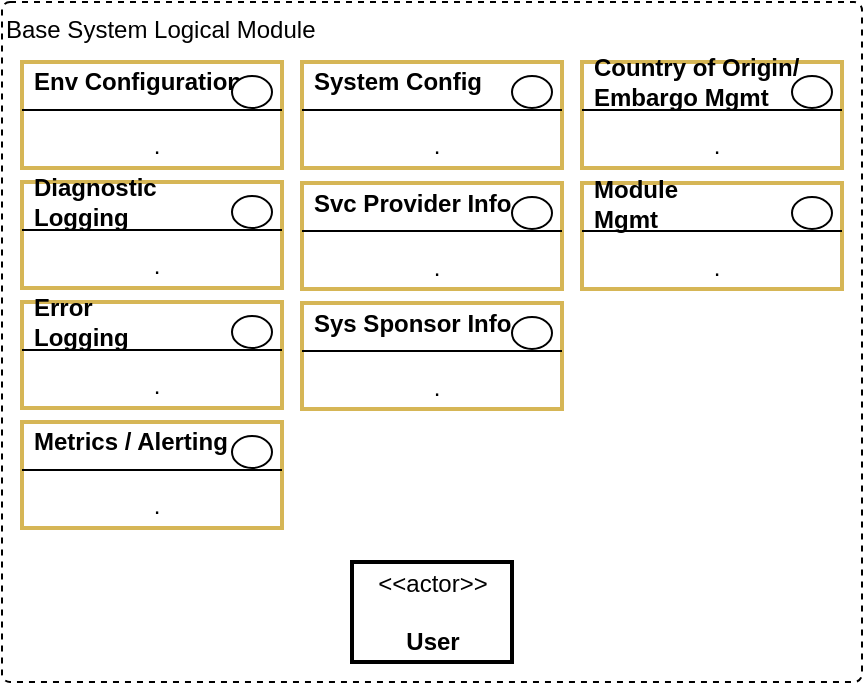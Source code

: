 <mxfile compressed="false" version="20.3.0" type="device">
  <diagram name="Deployment Stakeholders" id="sLQgZ1sIVFAuEDhIooa6">
    <mxGraphModel dx="782" dy="517" grid="1" gridSize="10" guides="1" tooltips="1" connect="1" arrows="1" fold="1" page="1" pageScale="1" pageWidth="827" pageHeight="1169" math="0" shadow="0">
      <root>
        <mxCell id="ENI0PkMuO0fjYYb_z47d-0" />
        <mxCell id="ENI0PkMuO0fjYYb_z47d-1" parent="ENI0PkMuO0fjYYb_z47d-0" />
        <mxCell id="ENI0PkMuO0fjYYb_z47d-4" value="Base System Logical Module" style="rounded=1;whiteSpace=wrap;html=1;strokeWidth=1;fillColor=none;dashed=1;absoluteArcSize=1;arcSize=8;container=1;collapsible=0;recursiveResize=0;align=left;verticalAlign=top;" parent="ENI0PkMuO0fjYYb_z47d-1" vertex="1">
          <mxGeometry x="120" y="130" width="430" height="340" as="geometry" />
        </mxCell>
        <mxCell id="ENI0PkMuO0fjYYb_z47d-5" value="" style="fontStyle=1;align=center;verticalAlign=top;childLayout=stackLayout;horizontal=1;horizontalStack=0;resizeParent=1;resizeParentMax=0;resizeLast=0;marginBottom=0;strokeColor=#d6b656;strokeWidth=2;fillColor=none;" parent="ENI0PkMuO0fjYYb_z47d-4" vertex="1">
          <mxGeometry x="10" y="90" width="130" height="53" as="geometry" />
        </mxCell>
        <mxCell id="ENI0PkMuO0fjYYb_z47d-6" value="Diagnostic &lt;br&gt;Logging" style="html=1;align=left;spacingLeft=4;verticalAlign=middle;strokeColor=none;fillColor=none;fontStyle=1" parent="ENI0PkMuO0fjYYb_z47d-5" vertex="1">
          <mxGeometry width="130" height="20" as="geometry" />
        </mxCell>
        <mxCell id="ENI0PkMuO0fjYYb_z47d-7" value="" style="shape=ellipse;" parent="ENI0PkMuO0fjYYb_z47d-6" vertex="1">
          <mxGeometry x="1" width="20" height="16" relative="1" as="geometry">
            <mxPoint x="-25" y="7" as="offset" />
          </mxGeometry>
        </mxCell>
        <mxCell id="ENI0PkMuO0fjYYb_z47d-8" value="" style="line;strokeWidth=1;fillColor=none;align=left;verticalAlign=middle;spacingTop=-1;spacingLeft=3;spacingRight=3;rotatable=0;labelPosition=right;points=[];portConstraint=eastwest;" parent="ENI0PkMuO0fjYYb_z47d-5" vertex="1">
          <mxGeometry y="20" width="130" height="8" as="geometry" />
        </mxCell>
        <mxCell id="ENI0PkMuO0fjYYb_z47d-9" value="." style="html=1;align=center;spacingLeft=4;verticalAlign=top;strokeColor=none;fillColor=none;" parent="ENI0PkMuO0fjYYb_z47d-5" vertex="1">
          <mxGeometry y="28" width="130" height="25" as="geometry" />
        </mxCell>
        <mxCell id="ENI0PkMuO0fjYYb_z47d-10" value="&amp;lt;&amp;lt;actor&amp;gt;&amp;gt;&lt;br&gt;&lt;br&gt;&lt;b&gt;User&lt;/b&gt;" style="text;html=1;align=center;verticalAlign=middle;dashed=0;strokeColor=#000000;strokeWidth=2;" parent="ENI0PkMuO0fjYYb_z47d-4" vertex="1">
          <mxGeometry x="175" y="280" width="80" height="50" as="geometry" />
        </mxCell>
        <mxCell id="ENI0PkMuO0fjYYb_z47d-11" value="" style="fontStyle=1;align=center;verticalAlign=top;childLayout=stackLayout;horizontal=1;horizontalStack=0;resizeParent=1;resizeParentMax=0;resizeLast=0;marginBottom=0;strokeColor=#d6b656;strokeWidth=2;fillColor=none;" parent="ENI0PkMuO0fjYYb_z47d-4" vertex="1">
          <mxGeometry x="10" y="150" width="130" height="53" as="geometry" />
        </mxCell>
        <mxCell id="ENI0PkMuO0fjYYb_z47d-12" value="Error &lt;br&gt;Logging" style="html=1;align=left;spacingLeft=4;verticalAlign=middle;strokeColor=none;fillColor=none;fontStyle=1" parent="ENI0PkMuO0fjYYb_z47d-11" vertex="1">
          <mxGeometry width="130" height="20" as="geometry" />
        </mxCell>
        <mxCell id="ENI0PkMuO0fjYYb_z47d-13" value="" style="shape=ellipse;" parent="ENI0PkMuO0fjYYb_z47d-12" vertex="1">
          <mxGeometry x="1" width="20" height="16" relative="1" as="geometry">
            <mxPoint x="-25" y="7" as="offset" />
          </mxGeometry>
        </mxCell>
        <mxCell id="ENI0PkMuO0fjYYb_z47d-14" value="" style="line;strokeWidth=1;fillColor=none;align=left;verticalAlign=middle;spacingTop=-1;spacingLeft=3;spacingRight=3;rotatable=0;labelPosition=right;points=[];portConstraint=eastwest;" parent="ENI0PkMuO0fjYYb_z47d-11" vertex="1">
          <mxGeometry y="20" width="130" height="8" as="geometry" />
        </mxCell>
        <mxCell id="ENI0PkMuO0fjYYb_z47d-15" value="." style="html=1;align=center;spacingLeft=4;verticalAlign=top;strokeColor=none;fillColor=none;" parent="ENI0PkMuO0fjYYb_z47d-11" vertex="1">
          <mxGeometry y="28" width="130" height="25" as="geometry" />
        </mxCell>
        <mxCell id="ENI0PkMuO0fjYYb_z47d-21" value="" style="fontStyle=1;align=center;verticalAlign=top;childLayout=stackLayout;horizontal=1;horizontalStack=0;resizeParent=1;resizeParentMax=0;resizeLast=0;marginBottom=0;strokeColor=#d6b656;strokeWidth=2;fillColor=none;" parent="ENI0PkMuO0fjYYb_z47d-4" vertex="1">
          <mxGeometry x="150" y="30" width="130" height="53" as="geometry" />
        </mxCell>
        <mxCell id="ENI0PkMuO0fjYYb_z47d-22" value="System Config" style="html=1;align=left;spacingLeft=4;verticalAlign=middle;strokeColor=none;fillColor=none;fontStyle=1" parent="ENI0PkMuO0fjYYb_z47d-21" vertex="1">
          <mxGeometry width="130" height="20" as="geometry" />
        </mxCell>
        <mxCell id="ENI0PkMuO0fjYYb_z47d-23" value="" style="shape=ellipse;" parent="ENI0PkMuO0fjYYb_z47d-22" vertex="1">
          <mxGeometry x="1" width="20" height="16" relative="1" as="geometry">
            <mxPoint x="-25" y="7" as="offset" />
          </mxGeometry>
        </mxCell>
        <mxCell id="ENI0PkMuO0fjYYb_z47d-24" value="" style="line;strokeWidth=1;fillColor=none;align=left;verticalAlign=middle;spacingTop=-1;spacingLeft=3;spacingRight=3;rotatable=0;labelPosition=right;points=[];portConstraint=eastwest;" parent="ENI0PkMuO0fjYYb_z47d-21" vertex="1">
          <mxGeometry y="20" width="130" height="8" as="geometry" />
        </mxCell>
        <mxCell id="ENI0PkMuO0fjYYb_z47d-25" value="." style="html=1;align=center;spacingLeft=4;verticalAlign=top;strokeColor=none;fillColor=none;" parent="ENI0PkMuO0fjYYb_z47d-21" vertex="1">
          <mxGeometry y="28" width="130" height="25" as="geometry" />
        </mxCell>
        <mxCell id="ENI0PkMuO0fjYYb_z47d-26" value="" style="fontStyle=1;align=center;verticalAlign=top;childLayout=stackLayout;horizontal=1;horizontalStack=0;resizeParent=1;resizeParentMax=0;resizeLast=0;marginBottom=0;strokeColor=#d6b656;strokeWidth=2;fillColor=none;" parent="ENI0PkMuO0fjYYb_z47d-4" vertex="1">
          <mxGeometry x="150" y="150.5" width="130" height="53" as="geometry" />
        </mxCell>
        <mxCell id="ENI0PkMuO0fjYYb_z47d-27" value="Sys Sponsor Info" style="html=1;align=left;spacingLeft=4;verticalAlign=middle;strokeColor=none;fillColor=none;fontStyle=1" parent="ENI0PkMuO0fjYYb_z47d-26" vertex="1">
          <mxGeometry width="130" height="20" as="geometry" />
        </mxCell>
        <mxCell id="ENI0PkMuO0fjYYb_z47d-28" value="" style="shape=ellipse;" parent="ENI0PkMuO0fjYYb_z47d-27" vertex="1">
          <mxGeometry x="1" width="20" height="16" relative="1" as="geometry">
            <mxPoint x="-25" y="7" as="offset" />
          </mxGeometry>
        </mxCell>
        <mxCell id="ENI0PkMuO0fjYYb_z47d-29" value="" style="line;strokeWidth=1;fillColor=none;align=left;verticalAlign=middle;spacingTop=-1;spacingLeft=3;spacingRight=3;rotatable=0;labelPosition=right;points=[];portConstraint=eastwest;" parent="ENI0PkMuO0fjYYb_z47d-26" vertex="1">
          <mxGeometry y="20" width="130" height="8" as="geometry" />
        </mxCell>
        <mxCell id="ENI0PkMuO0fjYYb_z47d-30" value="." style="html=1;align=center;spacingLeft=4;verticalAlign=top;strokeColor=none;fillColor=none;" parent="ENI0PkMuO0fjYYb_z47d-26" vertex="1">
          <mxGeometry y="28" width="130" height="25" as="geometry" />
        </mxCell>
        <mxCell id="ENI0PkMuO0fjYYb_z47d-31" value="" style="fontStyle=1;align=center;verticalAlign=top;childLayout=stackLayout;horizontal=1;horizontalStack=0;resizeParent=1;resizeParentMax=0;resizeLast=0;marginBottom=0;strokeColor=#d6b656;strokeWidth=2;fillColor=none;" parent="ENI0PkMuO0fjYYb_z47d-4" vertex="1">
          <mxGeometry x="10" y="30" width="130" height="53" as="geometry" />
        </mxCell>
        <mxCell id="ENI0PkMuO0fjYYb_z47d-32" value="Env Configuration" style="html=1;align=left;spacingLeft=4;verticalAlign=middle;strokeColor=none;fillColor=none;fontStyle=1" parent="ENI0PkMuO0fjYYb_z47d-31" vertex="1">
          <mxGeometry width="130" height="20" as="geometry" />
        </mxCell>
        <mxCell id="ENI0PkMuO0fjYYb_z47d-33" value="" style="shape=ellipse;" parent="ENI0PkMuO0fjYYb_z47d-32" vertex="1">
          <mxGeometry x="1" width="20" height="16" relative="1" as="geometry">
            <mxPoint x="-25" y="7" as="offset" />
          </mxGeometry>
        </mxCell>
        <mxCell id="ENI0PkMuO0fjYYb_z47d-34" value="" style="line;strokeWidth=1;fillColor=none;align=left;verticalAlign=middle;spacingTop=-1;spacingLeft=3;spacingRight=3;rotatable=0;labelPosition=right;points=[];portConstraint=eastwest;" parent="ENI0PkMuO0fjYYb_z47d-31" vertex="1">
          <mxGeometry y="20" width="130" height="8" as="geometry" />
        </mxCell>
        <mxCell id="ENI0PkMuO0fjYYb_z47d-35" value="." style="html=1;align=center;spacingLeft=4;verticalAlign=top;strokeColor=none;fillColor=none;" parent="ENI0PkMuO0fjYYb_z47d-31" vertex="1">
          <mxGeometry y="28" width="130" height="25" as="geometry" />
        </mxCell>
        <mxCell id="ENI0PkMuO0fjYYb_z47d-36" value="" style="fontStyle=1;align=center;verticalAlign=top;childLayout=stackLayout;horizontal=1;horizontalStack=0;resizeParent=1;resizeParentMax=0;resizeLast=0;marginBottom=0;strokeColor=#d6b656;strokeWidth=2;fillColor=none;" parent="ENI0PkMuO0fjYYb_z47d-4" vertex="1">
          <mxGeometry x="150" y="90.5" width="130" height="53" as="geometry" />
        </mxCell>
        <mxCell id="ENI0PkMuO0fjYYb_z47d-37" value="Svc Provider Info" style="html=1;align=left;spacingLeft=4;verticalAlign=middle;strokeColor=none;fillColor=none;fontStyle=1" parent="ENI0PkMuO0fjYYb_z47d-36" vertex="1">
          <mxGeometry width="130" height="20" as="geometry" />
        </mxCell>
        <mxCell id="ENI0PkMuO0fjYYb_z47d-38" value="" style="shape=ellipse;" parent="ENI0PkMuO0fjYYb_z47d-37" vertex="1">
          <mxGeometry x="1" width="20" height="16" relative="1" as="geometry">
            <mxPoint x="-25" y="7" as="offset" />
          </mxGeometry>
        </mxCell>
        <mxCell id="ENI0PkMuO0fjYYb_z47d-39" value="" style="line;strokeWidth=1;fillColor=none;align=left;verticalAlign=middle;spacingTop=-1;spacingLeft=3;spacingRight=3;rotatable=0;labelPosition=right;points=[];portConstraint=eastwest;" parent="ENI0PkMuO0fjYYb_z47d-36" vertex="1">
          <mxGeometry y="20" width="130" height="8" as="geometry" />
        </mxCell>
        <mxCell id="ENI0PkMuO0fjYYb_z47d-40" value="." style="html=1;align=center;spacingLeft=4;verticalAlign=top;strokeColor=none;fillColor=none;" parent="ENI0PkMuO0fjYYb_z47d-36" vertex="1">
          <mxGeometry y="28" width="130" height="25" as="geometry" />
        </mxCell>
        <mxCell id="ENI0PkMuO0fjYYb_z47d-81" value="" style="fontStyle=1;align=center;verticalAlign=top;childLayout=stackLayout;horizontal=1;horizontalStack=0;resizeParent=1;resizeParentMax=0;resizeLast=0;marginBottom=0;strokeColor=#d6b656;strokeWidth=2;fillColor=none;" parent="ENI0PkMuO0fjYYb_z47d-4" vertex="1">
          <mxGeometry x="290" y="30" width="130" height="53" as="geometry" />
        </mxCell>
        <mxCell id="ENI0PkMuO0fjYYb_z47d-82" value="Country of Origin/&lt;br&gt;Embargo Mgmt" style="html=1;align=left;spacingLeft=4;verticalAlign=middle;strokeColor=none;fillColor=none;fontStyle=1" parent="ENI0PkMuO0fjYYb_z47d-81" vertex="1">
          <mxGeometry width="130" height="20" as="geometry" />
        </mxCell>
        <mxCell id="ENI0PkMuO0fjYYb_z47d-83" value="" style="shape=ellipse;" parent="ENI0PkMuO0fjYYb_z47d-82" vertex="1">
          <mxGeometry x="1" width="20" height="16" relative="1" as="geometry">
            <mxPoint x="-25" y="7" as="offset" />
          </mxGeometry>
        </mxCell>
        <mxCell id="ENI0PkMuO0fjYYb_z47d-84" value="" style="line;strokeWidth=1;fillColor=none;align=left;verticalAlign=middle;spacingTop=-1;spacingLeft=3;spacingRight=3;rotatable=0;labelPosition=right;points=[];portConstraint=eastwest;" parent="ENI0PkMuO0fjYYb_z47d-81" vertex="1">
          <mxGeometry y="20" width="130" height="8" as="geometry" />
        </mxCell>
        <mxCell id="ENI0PkMuO0fjYYb_z47d-85" value="." style="html=1;align=center;spacingLeft=4;verticalAlign=top;strokeColor=none;fillColor=none;" parent="ENI0PkMuO0fjYYb_z47d-81" vertex="1">
          <mxGeometry y="28" width="130" height="25" as="geometry" />
        </mxCell>
        <mxCell id="ENI0PkMuO0fjYYb_z47d-86" value="" style="fontStyle=1;align=center;verticalAlign=top;childLayout=stackLayout;horizontal=1;horizontalStack=0;resizeParent=1;resizeParentMax=0;resizeLast=0;marginBottom=0;strokeColor=#d6b656;strokeWidth=2;fillColor=none;" parent="ENI0PkMuO0fjYYb_z47d-4" vertex="1">
          <mxGeometry x="290" y="90.5" width="130" height="53" as="geometry" />
        </mxCell>
        <mxCell id="ENI0PkMuO0fjYYb_z47d-87" value="Module &lt;br&gt;Mgmt" style="html=1;align=left;spacingLeft=4;verticalAlign=middle;strokeColor=none;fillColor=none;fontStyle=1" parent="ENI0PkMuO0fjYYb_z47d-86" vertex="1">
          <mxGeometry width="130" height="20" as="geometry" />
        </mxCell>
        <mxCell id="ENI0PkMuO0fjYYb_z47d-88" value="" style="shape=ellipse;" parent="ENI0PkMuO0fjYYb_z47d-87" vertex="1">
          <mxGeometry x="1" width="20" height="16" relative="1" as="geometry">
            <mxPoint x="-25" y="7" as="offset" />
          </mxGeometry>
        </mxCell>
        <mxCell id="ENI0PkMuO0fjYYb_z47d-89" value="" style="line;strokeWidth=1;fillColor=none;align=left;verticalAlign=middle;spacingTop=-1;spacingLeft=3;spacingRight=3;rotatable=0;labelPosition=right;points=[];portConstraint=eastwest;" parent="ENI0PkMuO0fjYYb_z47d-86" vertex="1">
          <mxGeometry y="20" width="130" height="8" as="geometry" />
        </mxCell>
        <mxCell id="ENI0PkMuO0fjYYb_z47d-90" value="." style="html=1;align=center;spacingLeft=4;verticalAlign=top;strokeColor=none;fillColor=none;" parent="ENI0PkMuO0fjYYb_z47d-86" vertex="1">
          <mxGeometry y="28" width="130" height="25" as="geometry" />
        </mxCell>
        <mxCell id="fS7bBoa0igXSXqmXGfwF-0" value="" style="fontStyle=1;align=center;verticalAlign=top;childLayout=stackLayout;horizontal=1;horizontalStack=0;resizeParent=1;resizeParentMax=0;resizeLast=0;marginBottom=0;strokeColor=#d6b656;strokeWidth=2;fillColor=none;" parent="ENI0PkMuO0fjYYb_z47d-4" vertex="1">
          <mxGeometry x="10" y="210" width="130" height="53" as="geometry" />
        </mxCell>
        <mxCell id="fS7bBoa0igXSXqmXGfwF-1" value="Metrics / Alerting&amp;nbsp;" style="html=1;align=left;spacingLeft=4;verticalAlign=middle;strokeColor=none;fillColor=none;fontStyle=1" parent="fS7bBoa0igXSXqmXGfwF-0" vertex="1">
          <mxGeometry width="130" height="20" as="geometry" />
        </mxCell>
        <mxCell id="fS7bBoa0igXSXqmXGfwF-2" value="" style="shape=ellipse;" parent="fS7bBoa0igXSXqmXGfwF-1" vertex="1">
          <mxGeometry x="1" width="20" height="16" relative="1" as="geometry">
            <mxPoint x="-25" y="7" as="offset" />
          </mxGeometry>
        </mxCell>
        <mxCell id="fS7bBoa0igXSXqmXGfwF-3" value="" style="line;strokeWidth=1;fillColor=none;align=left;verticalAlign=middle;spacingTop=-1;spacingLeft=3;spacingRight=3;rotatable=0;labelPosition=right;points=[];portConstraint=eastwest;" parent="fS7bBoa0igXSXqmXGfwF-0" vertex="1">
          <mxGeometry y="20" width="130" height="8" as="geometry" />
        </mxCell>
        <mxCell id="fS7bBoa0igXSXqmXGfwF-4" value="." style="html=1;align=center;spacingLeft=4;verticalAlign=top;strokeColor=none;fillColor=none;" parent="fS7bBoa0igXSXqmXGfwF-0" vertex="1">
          <mxGeometry y="28" width="130" height="25" as="geometry" />
        </mxCell>
        <mxCell id="T-8StQCgKb5fA5dPcUFL-0" value="Title" parent="ENI0PkMuO0fjYYb_z47d-0" visible="0" />
        <mxCell id="ENI0PkMuO0fjYYb_z47d-2" value="&lt;font style=&quot;font-size: 12px&quot;&gt;Diagram: Base System Logical Module - Functionality Groups - Deployment Specialists&lt;/font&gt;" style="text;strokeColor=none;fillColor=none;html=1;fontSize=12;fontStyle=2;verticalAlign=middle;align=left;shadow=0;glass=0;comic=0;opacity=30;fontColor=#808080;strokeWidth=1;" parent="T-8StQCgKb5fA5dPcUFL-0" vertex="1">
          <mxGeometry x="120" y="500" width="520" height="20" as="geometry" />
        </mxCell>
        <mxCell id="T-8StQCgKb5fA5dPcUFL-1" value="Information" parent="ENI0PkMuO0fjYYb_z47d-0" visible="0" />
      </root>
    </mxGraphModel>
  </diagram>
</mxfile>

